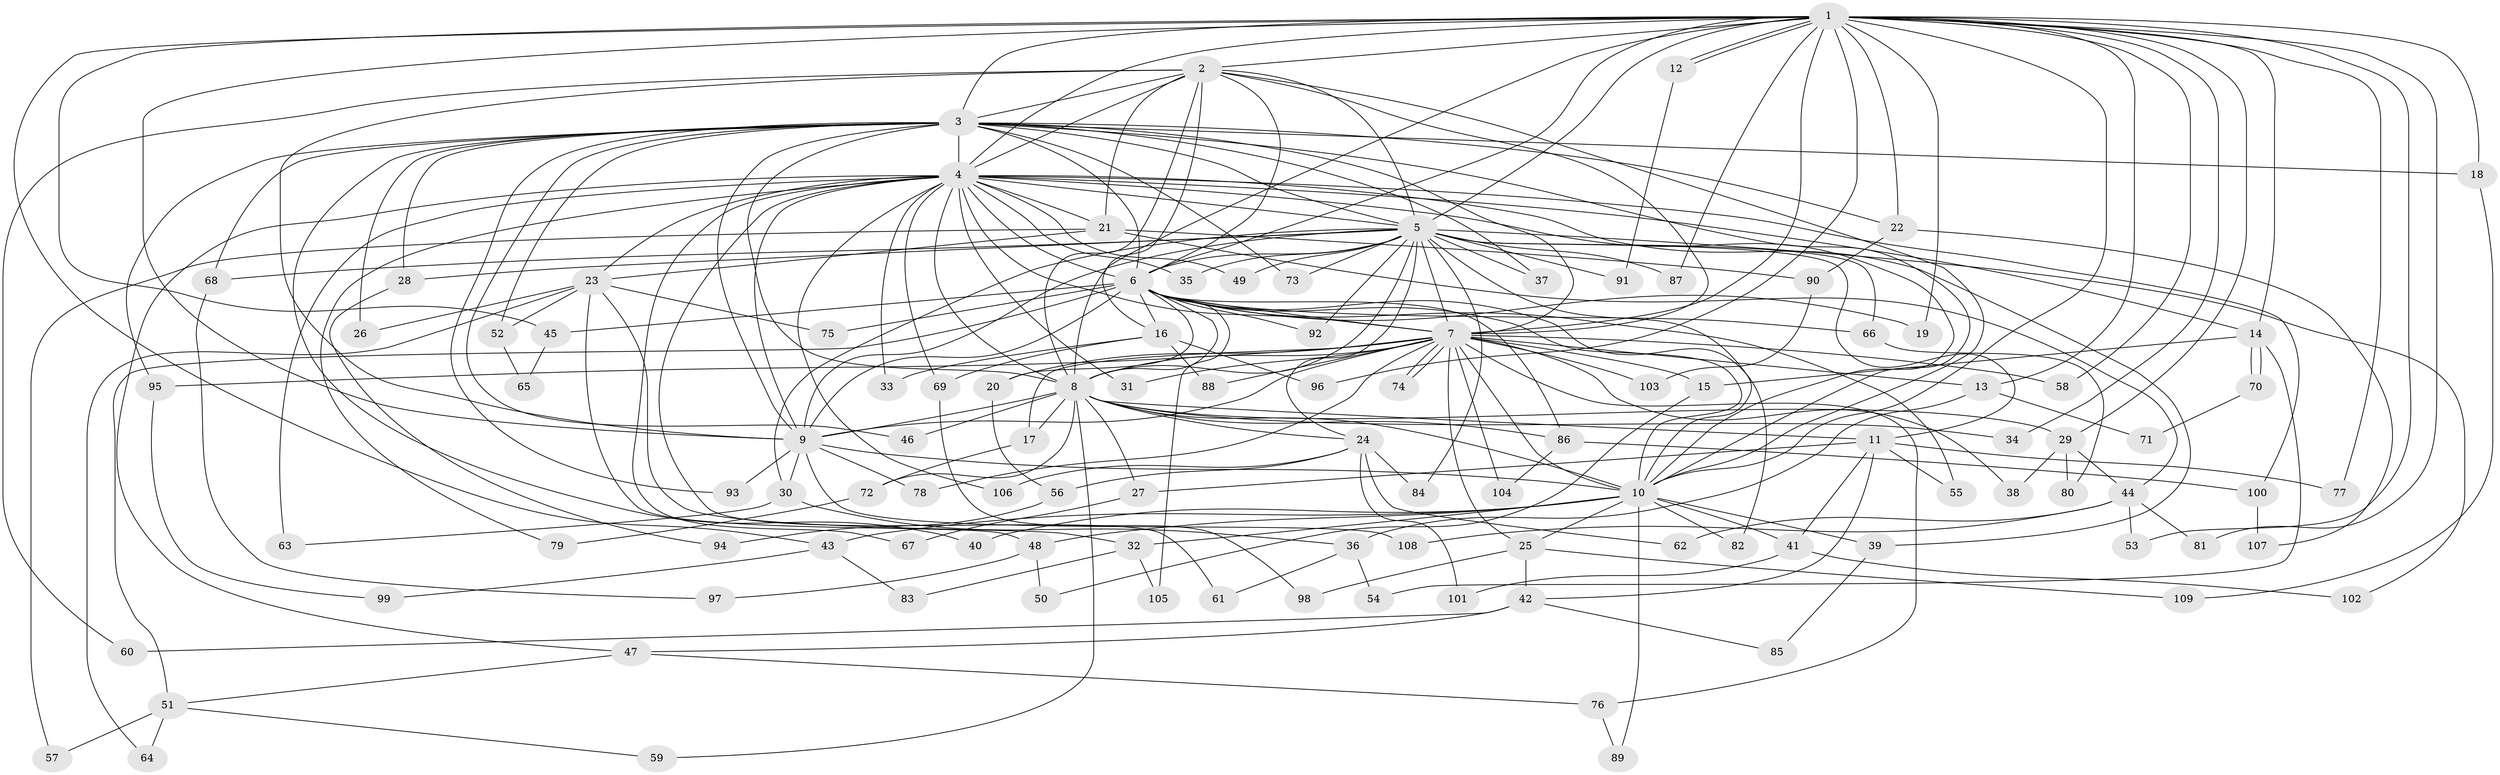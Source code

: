 // Generated by graph-tools (version 1.1) at 2025/44/03/09/25 04:44:16]
// undirected, 109 vertices, 243 edges
graph export_dot {
graph [start="1"]
  node [color=gray90,style=filled];
  1;
  2;
  3;
  4;
  5;
  6;
  7;
  8;
  9;
  10;
  11;
  12;
  13;
  14;
  15;
  16;
  17;
  18;
  19;
  20;
  21;
  22;
  23;
  24;
  25;
  26;
  27;
  28;
  29;
  30;
  31;
  32;
  33;
  34;
  35;
  36;
  37;
  38;
  39;
  40;
  41;
  42;
  43;
  44;
  45;
  46;
  47;
  48;
  49;
  50;
  51;
  52;
  53;
  54;
  55;
  56;
  57;
  58;
  59;
  60;
  61;
  62;
  63;
  64;
  65;
  66;
  67;
  68;
  69;
  70;
  71;
  72;
  73;
  74;
  75;
  76;
  77;
  78;
  79;
  80;
  81;
  82;
  83;
  84;
  85;
  86;
  87;
  88;
  89;
  90;
  91;
  92;
  93;
  94;
  95;
  96;
  97;
  98;
  99;
  100;
  101;
  102;
  103;
  104;
  105;
  106;
  107;
  108;
  109;
  1 -- 2;
  1 -- 3;
  1 -- 4;
  1 -- 5;
  1 -- 6;
  1 -- 7;
  1 -- 8;
  1 -- 9;
  1 -- 10;
  1 -- 12;
  1 -- 12;
  1 -- 13;
  1 -- 14;
  1 -- 18;
  1 -- 19;
  1 -- 22;
  1 -- 29;
  1 -- 34;
  1 -- 43;
  1 -- 45;
  1 -- 53;
  1 -- 58;
  1 -- 77;
  1 -- 81;
  1 -- 87;
  1 -- 96;
  2 -- 3;
  2 -- 4;
  2 -- 5;
  2 -- 6;
  2 -- 7;
  2 -- 8;
  2 -- 9;
  2 -- 10;
  2 -- 16;
  2 -- 21;
  2 -- 60;
  3 -- 4;
  3 -- 5;
  3 -- 6;
  3 -- 7;
  3 -- 8;
  3 -- 9;
  3 -- 10;
  3 -- 18;
  3 -- 22;
  3 -- 26;
  3 -- 28;
  3 -- 37;
  3 -- 40;
  3 -- 46;
  3 -- 52;
  3 -- 68;
  3 -- 73;
  3 -- 93;
  3 -- 95;
  4 -- 5;
  4 -- 6;
  4 -- 7;
  4 -- 8;
  4 -- 9;
  4 -- 10;
  4 -- 14;
  4 -- 21;
  4 -- 23;
  4 -- 31;
  4 -- 33;
  4 -- 35;
  4 -- 39;
  4 -- 47;
  4 -- 49;
  4 -- 61;
  4 -- 63;
  4 -- 67;
  4 -- 69;
  4 -- 79;
  4 -- 100;
  4 -- 106;
  5 -- 6;
  5 -- 7;
  5 -- 8;
  5 -- 9;
  5 -- 10;
  5 -- 11;
  5 -- 24;
  5 -- 28;
  5 -- 30;
  5 -- 35;
  5 -- 37;
  5 -- 49;
  5 -- 66;
  5 -- 68;
  5 -- 73;
  5 -- 84;
  5 -- 87;
  5 -- 91;
  5 -- 92;
  5 -- 102;
  6 -- 7;
  6 -- 8;
  6 -- 9;
  6 -- 10;
  6 -- 16;
  6 -- 19;
  6 -- 20;
  6 -- 45;
  6 -- 51;
  6 -- 55;
  6 -- 66;
  6 -- 75;
  6 -- 82;
  6 -- 86;
  6 -- 92;
  6 -- 105;
  7 -- 8;
  7 -- 9;
  7 -- 10;
  7 -- 13;
  7 -- 15;
  7 -- 17;
  7 -- 20;
  7 -- 25;
  7 -- 31;
  7 -- 38;
  7 -- 58;
  7 -- 74;
  7 -- 74;
  7 -- 76;
  7 -- 78;
  7 -- 88;
  7 -- 95;
  7 -- 103;
  7 -- 104;
  8 -- 9;
  8 -- 10;
  8 -- 11;
  8 -- 17;
  8 -- 24;
  8 -- 27;
  8 -- 29;
  8 -- 34;
  8 -- 46;
  8 -- 59;
  8 -- 72;
  8 -- 86;
  9 -- 10;
  9 -- 30;
  9 -- 78;
  9 -- 93;
  9 -- 108;
  10 -- 25;
  10 -- 32;
  10 -- 39;
  10 -- 40;
  10 -- 41;
  10 -- 43;
  10 -- 48;
  10 -- 82;
  10 -- 89;
  11 -- 27;
  11 -- 41;
  11 -- 42;
  11 -- 55;
  11 -- 77;
  12 -- 91;
  13 -- 36;
  13 -- 71;
  14 -- 15;
  14 -- 54;
  14 -- 70;
  14 -- 70;
  15 -- 50;
  16 -- 33;
  16 -- 69;
  16 -- 88;
  16 -- 96;
  17 -- 72;
  18 -- 109;
  20 -- 56;
  21 -- 23;
  21 -- 44;
  21 -- 57;
  21 -- 90;
  22 -- 90;
  22 -- 107;
  23 -- 26;
  23 -- 32;
  23 -- 48;
  23 -- 52;
  23 -- 64;
  23 -- 75;
  24 -- 56;
  24 -- 62;
  24 -- 84;
  24 -- 101;
  24 -- 106;
  25 -- 42;
  25 -- 98;
  25 -- 109;
  27 -- 67;
  28 -- 94;
  29 -- 38;
  29 -- 44;
  29 -- 80;
  30 -- 36;
  30 -- 63;
  32 -- 83;
  32 -- 105;
  36 -- 54;
  36 -- 61;
  39 -- 85;
  41 -- 101;
  41 -- 102;
  42 -- 47;
  42 -- 60;
  42 -- 85;
  43 -- 83;
  43 -- 99;
  44 -- 53;
  44 -- 62;
  44 -- 81;
  44 -- 108;
  45 -- 65;
  47 -- 51;
  47 -- 76;
  48 -- 50;
  48 -- 97;
  51 -- 57;
  51 -- 59;
  51 -- 64;
  52 -- 65;
  56 -- 94;
  66 -- 80;
  68 -- 97;
  69 -- 98;
  70 -- 71;
  72 -- 79;
  76 -- 89;
  86 -- 100;
  86 -- 104;
  90 -- 103;
  95 -- 99;
  100 -- 107;
}
